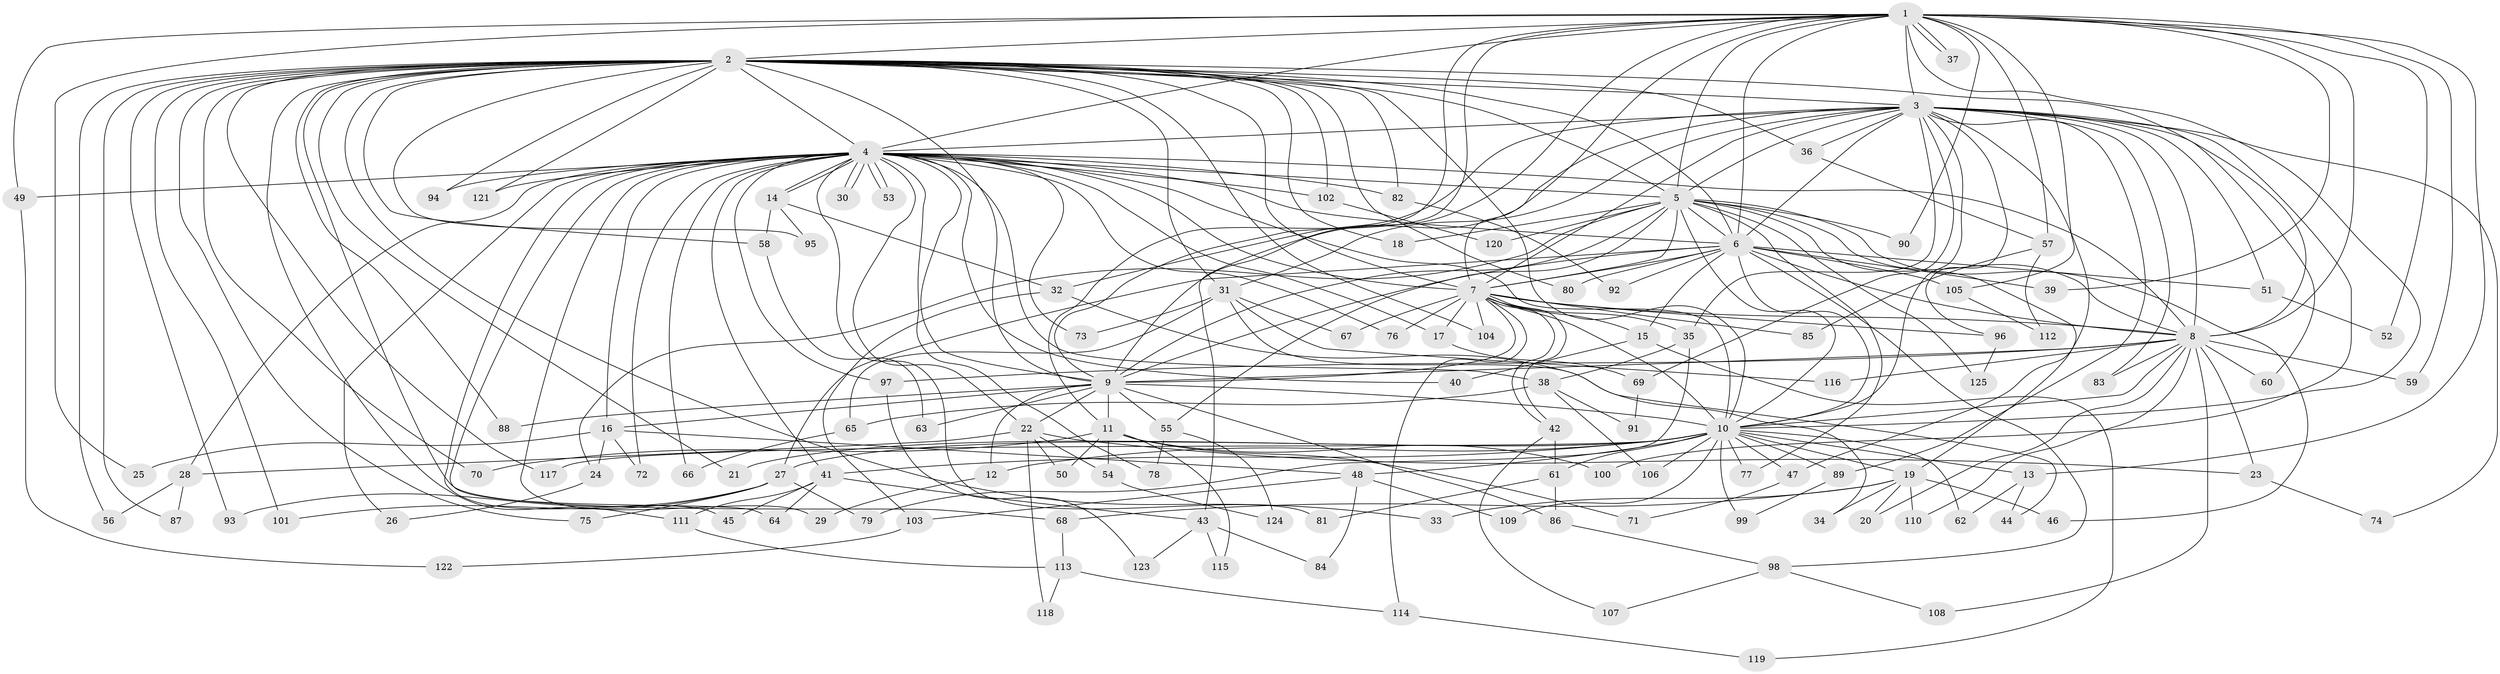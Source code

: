 // coarse degree distribution, {20: 0.009900990099009901, 29: 0.009900990099009901, 25: 0.009900990099009901, 35: 0.009900990099009901, 15: 0.0297029702970297, 32: 0.009900990099009901, 8: 0.0297029702970297, 3: 0.16831683168316833, 4: 0.0891089108910891, 5: 0.04950495049504951, 6: 0.019801980198019802, 2: 0.5445544554455446, 7: 0.009900990099009901, 9: 0.009900990099009901}
// Generated by graph-tools (version 1.1) at 2025/23/03/03/25 07:23:42]
// undirected, 125 vertices, 275 edges
graph export_dot {
graph [start="1"]
  node [color=gray90,style=filled];
  1;
  2;
  3;
  4;
  5;
  6;
  7;
  8;
  9;
  10;
  11;
  12;
  13;
  14;
  15;
  16;
  17;
  18;
  19;
  20;
  21;
  22;
  23;
  24;
  25;
  26;
  27;
  28;
  29;
  30;
  31;
  32;
  33;
  34;
  35;
  36;
  37;
  38;
  39;
  40;
  41;
  42;
  43;
  44;
  45;
  46;
  47;
  48;
  49;
  50;
  51;
  52;
  53;
  54;
  55;
  56;
  57;
  58;
  59;
  60;
  61;
  62;
  63;
  64;
  65;
  66;
  67;
  68;
  69;
  70;
  71;
  72;
  73;
  74;
  75;
  76;
  77;
  78;
  79;
  80;
  81;
  82;
  83;
  84;
  85;
  86;
  87;
  88;
  89;
  90;
  91;
  92;
  93;
  94;
  95;
  96;
  97;
  98;
  99;
  100;
  101;
  102;
  103;
  104;
  105;
  106;
  107;
  108;
  109;
  110;
  111;
  112;
  113;
  114;
  115;
  116;
  117;
  118;
  119;
  120;
  121;
  122;
  123;
  124;
  125;
  1 -- 2;
  1 -- 3;
  1 -- 4;
  1 -- 5;
  1 -- 6;
  1 -- 7;
  1 -- 8;
  1 -- 9;
  1 -- 10;
  1 -- 11;
  1 -- 13;
  1 -- 25;
  1 -- 37;
  1 -- 37;
  1 -- 39;
  1 -- 43;
  1 -- 49;
  1 -- 52;
  1 -- 57;
  1 -- 59;
  1 -- 90;
  1 -- 105;
  2 -- 3;
  2 -- 4;
  2 -- 5;
  2 -- 6;
  2 -- 7;
  2 -- 8;
  2 -- 9;
  2 -- 10;
  2 -- 18;
  2 -- 21;
  2 -- 31;
  2 -- 33;
  2 -- 36;
  2 -- 56;
  2 -- 58;
  2 -- 68;
  2 -- 70;
  2 -- 75;
  2 -- 80;
  2 -- 82;
  2 -- 87;
  2 -- 88;
  2 -- 93;
  2 -- 94;
  2 -- 95;
  2 -- 101;
  2 -- 102;
  2 -- 104;
  2 -- 111;
  2 -- 117;
  2 -- 121;
  3 -- 4;
  3 -- 5;
  3 -- 6;
  3 -- 7;
  3 -- 8;
  3 -- 9;
  3 -- 10;
  3 -- 31;
  3 -- 32;
  3 -- 35;
  3 -- 36;
  3 -- 47;
  3 -- 51;
  3 -- 60;
  3 -- 69;
  3 -- 74;
  3 -- 83;
  3 -- 89;
  3 -- 96;
  3 -- 100;
  4 -- 5;
  4 -- 6;
  4 -- 7;
  4 -- 8;
  4 -- 9;
  4 -- 10;
  4 -- 14;
  4 -- 14;
  4 -- 16;
  4 -- 17;
  4 -- 22;
  4 -- 26;
  4 -- 28;
  4 -- 29;
  4 -- 30;
  4 -- 30;
  4 -- 38;
  4 -- 40;
  4 -- 41;
  4 -- 45;
  4 -- 49;
  4 -- 53;
  4 -- 53;
  4 -- 64;
  4 -- 66;
  4 -- 72;
  4 -- 73;
  4 -- 76;
  4 -- 78;
  4 -- 81;
  4 -- 82;
  4 -- 94;
  4 -- 97;
  4 -- 102;
  4 -- 121;
  5 -- 6;
  5 -- 7;
  5 -- 8;
  5 -- 9;
  5 -- 10;
  5 -- 18;
  5 -- 19;
  5 -- 24;
  5 -- 46;
  5 -- 55;
  5 -- 77;
  5 -- 90;
  5 -- 120;
  5 -- 125;
  6 -- 7;
  6 -- 8;
  6 -- 9;
  6 -- 10;
  6 -- 15;
  6 -- 27;
  6 -- 39;
  6 -- 51;
  6 -- 80;
  6 -- 92;
  6 -- 98;
  6 -- 105;
  7 -- 8;
  7 -- 9;
  7 -- 10;
  7 -- 15;
  7 -- 17;
  7 -- 35;
  7 -- 42;
  7 -- 42;
  7 -- 67;
  7 -- 76;
  7 -- 85;
  7 -- 96;
  7 -- 104;
  7 -- 114;
  8 -- 9;
  8 -- 10;
  8 -- 20;
  8 -- 23;
  8 -- 59;
  8 -- 60;
  8 -- 83;
  8 -- 97;
  8 -- 108;
  8 -- 110;
  8 -- 116;
  9 -- 10;
  9 -- 11;
  9 -- 12;
  9 -- 16;
  9 -- 22;
  9 -- 55;
  9 -- 63;
  9 -- 86;
  9 -- 88;
  10 -- 12;
  10 -- 13;
  10 -- 19;
  10 -- 21;
  10 -- 27;
  10 -- 41;
  10 -- 47;
  10 -- 48;
  10 -- 61;
  10 -- 62;
  10 -- 77;
  10 -- 89;
  10 -- 99;
  10 -- 106;
  10 -- 109;
  10 -- 117;
  11 -- 50;
  11 -- 54;
  11 -- 70;
  11 -- 71;
  11 -- 100;
  11 -- 115;
  12 -- 29;
  13 -- 44;
  13 -- 62;
  14 -- 32;
  14 -- 58;
  14 -- 95;
  15 -- 40;
  15 -- 119;
  16 -- 24;
  16 -- 25;
  16 -- 48;
  16 -- 72;
  17 -- 69;
  19 -- 20;
  19 -- 33;
  19 -- 34;
  19 -- 46;
  19 -- 68;
  19 -- 110;
  22 -- 23;
  22 -- 28;
  22 -- 50;
  22 -- 54;
  22 -- 118;
  23 -- 74;
  24 -- 26;
  27 -- 75;
  27 -- 79;
  27 -- 93;
  27 -- 101;
  28 -- 56;
  28 -- 87;
  31 -- 34;
  31 -- 65;
  31 -- 67;
  31 -- 73;
  31 -- 116;
  32 -- 44;
  32 -- 103;
  35 -- 38;
  35 -- 79;
  36 -- 57;
  38 -- 65;
  38 -- 91;
  38 -- 106;
  41 -- 43;
  41 -- 45;
  41 -- 64;
  41 -- 111;
  42 -- 61;
  42 -- 107;
  43 -- 84;
  43 -- 115;
  43 -- 123;
  47 -- 71;
  48 -- 84;
  48 -- 103;
  48 -- 109;
  49 -- 122;
  51 -- 52;
  54 -- 124;
  55 -- 78;
  55 -- 124;
  57 -- 85;
  57 -- 112;
  58 -- 63;
  61 -- 81;
  61 -- 86;
  65 -- 66;
  68 -- 113;
  69 -- 91;
  82 -- 92;
  86 -- 98;
  89 -- 99;
  96 -- 125;
  97 -- 123;
  98 -- 107;
  98 -- 108;
  102 -- 120;
  103 -- 122;
  105 -- 112;
  111 -- 113;
  113 -- 114;
  113 -- 118;
  114 -- 119;
}
